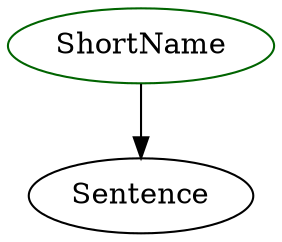 digraph shortname{
ShortName -> Sentence;
ShortName	[shape=oval, color=darkgreen, label="ShortName"];
}
